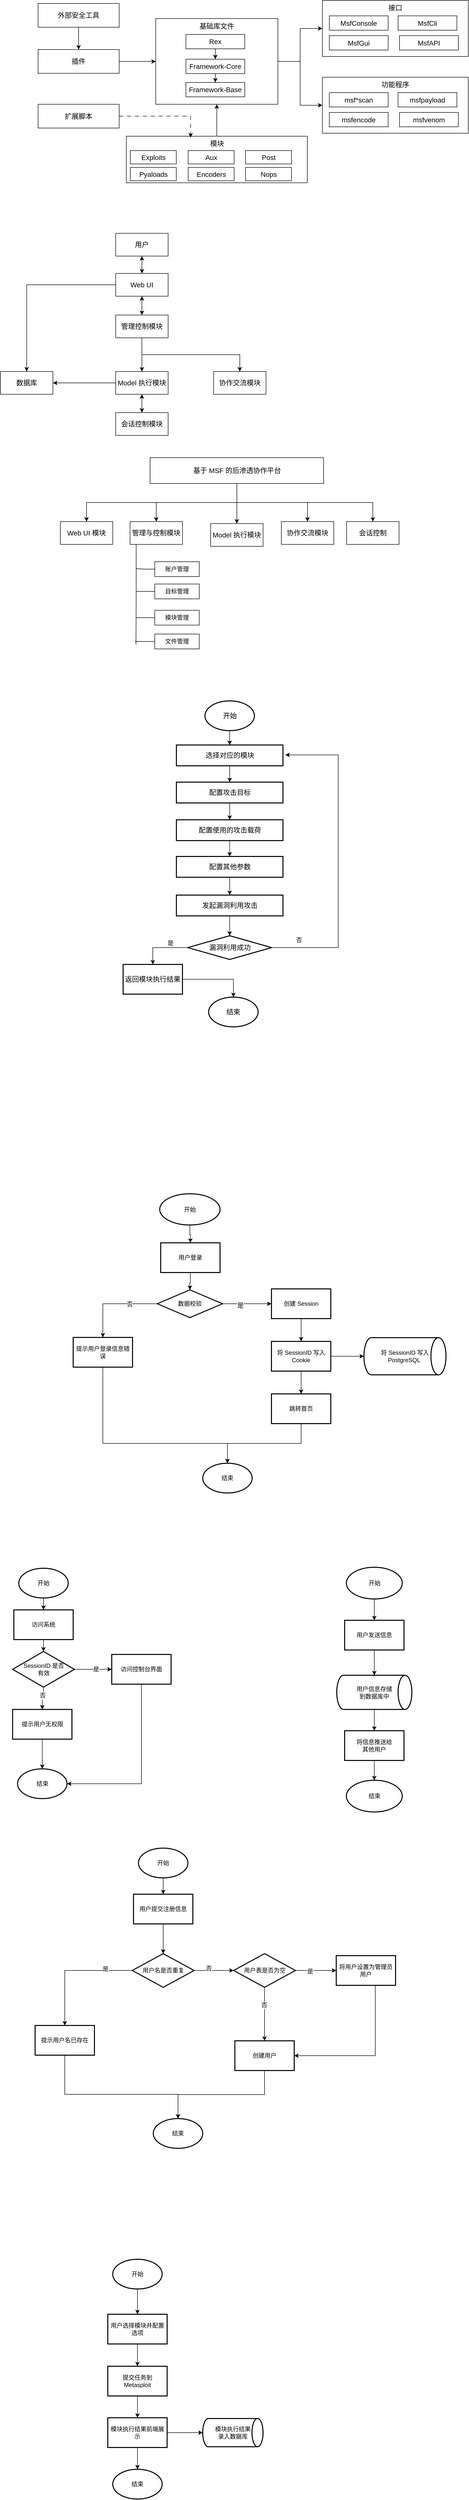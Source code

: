 <mxfile version="24.5.3" type="github">
  <diagram name="第 1 页" id="Pq7LRNEMIVmDGtsw7FPM">
    <mxGraphModel dx="1235" dy="669" grid="0" gridSize="10" guides="1" tooltips="1" connect="1" arrows="1" fold="1" page="0" pageScale="1" pageWidth="827" pageHeight="1169" math="0" shadow="0">
      <root>
        <mxCell id="0" />
        <mxCell id="1" parent="0" />
        <mxCell id="Ie2kDliUhMyuqAFJr6fS-40" value="" style="group" parent="1" vertex="1" connectable="0">
          <mxGeometry x="126" y="84" width="870" height="368" as="geometry" />
        </mxCell>
        <mxCell id="Ie2kDliUhMyuqAFJr6fS-12" value="" style="edgeStyle=orthogonalEdgeStyle;rounded=0;orthogonalLoop=1;jettySize=auto;html=1;" parent="Ie2kDliUhMyuqAFJr6fS-40" source="Ie2kDliUhMyuqAFJr6fS-1" target="Ie2kDliUhMyuqAFJr6fS-2" edge="1">
          <mxGeometry relative="1" as="geometry" />
        </mxCell>
        <mxCell id="Ie2kDliUhMyuqAFJr6fS-1" value="外部安全工具" style="rounded=0;whiteSpace=wrap;html=1;fontSize=14;" parent="Ie2kDliUhMyuqAFJr6fS-40" vertex="1">
          <mxGeometry y="6" width="164" height="48" as="geometry" />
        </mxCell>
        <mxCell id="Ie2kDliUhMyuqAFJr6fS-10" value="" style="edgeStyle=orthogonalEdgeStyle;rounded=0;orthogonalLoop=1;jettySize=auto;html=1;" parent="Ie2kDliUhMyuqAFJr6fS-40" source="Ie2kDliUhMyuqAFJr6fS-2" target="Ie2kDliUhMyuqAFJr6fS-3" edge="1">
          <mxGeometry relative="1" as="geometry" />
        </mxCell>
        <mxCell id="Ie2kDliUhMyuqAFJr6fS-2" value="插件" style="rounded=0;whiteSpace=wrap;html=1;fontSize=14;" parent="Ie2kDliUhMyuqAFJr6fS-40" vertex="1">
          <mxGeometry y="99" width="164" height="48" as="geometry" />
        </mxCell>
        <mxCell id="Ie2kDliUhMyuqAFJr6fS-4" value="扩展脚本" style="rounded=0;whiteSpace=wrap;html=1;fontSize=14;" parent="Ie2kDliUhMyuqAFJr6fS-40" vertex="1">
          <mxGeometry y="209.5" width="164" height="48" as="geometry" />
        </mxCell>
        <mxCell id="Ie2kDliUhMyuqAFJr6fS-11" value="" style="group" parent="Ie2kDliUhMyuqAFJr6fS-40" vertex="1" connectable="0">
          <mxGeometry x="238" y="36.5" width="247" height="173" as="geometry" />
        </mxCell>
        <mxCell id="Ie2kDliUhMyuqAFJr6fS-3" value="基础库文件" style="rounded=0;whiteSpace=wrap;html=1;fontSize=14;verticalAlign=top;" parent="Ie2kDliUhMyuqAFJr6fS-11" vertex="1">
          <mxGeometry width="247" height="173" as="geometry" />
        </mxCell>
        <mxCell id="Ie2kDliUhMyuqAFJr6fS-8" value="" style="edgeStyle=orthogonalEdgeStyle;rounded=0;orthogonalLoop=1;jettySize=auto;html=1;" parent="Ie2kDliUhMyuqAFJr6fS-11" source="Ie2kDliUhMyuqAFJr6fS-5" target="Ie2kDliUhMyuqAFJr6fS-6" edge="1">
          <mxGeometry relative="1" as="geometry" />
        </mxCell>
        <mxCell id="Ie2kDliUhMyuqAFJr6fS-5" value="Rex" style="rounded=0;whiteSpace=wrap;html=1;fontSize=14;" parent="Ie2kDliUhMyuqAFJr6fS-11" vertex="1">
          <mxGeometry x="61" y="32" width="119" height="29" as="geometry" />
        </mxCell>
        <mxCell id="Ie2kDliUhMyuqAFJr6fS-9" value="" style="edgeStyle=orthogonalEdgeStyle;rounded=0;orthogonalLoop=1;jettySize=auto;html=1;" parent="Ie2kDliUhMyuqAFJr6fS-11" source="Ie2kDliUhMyuqAFJr6fS-6" target="Ie2kDliUhMyuqAFJr6fS-7" edge="1">
          <mxGeometry relative="1" as="geometry" />
        </mxCell>
        <mxCell id="Ie2kDliUhMyuqAFJr6fS-6" value="Framework-Core" style="rounded=0;whiteSpace=wrap;html=1;fontSize=14;" parent="Ie2kDliUhMyuqAFJr6fS-11" vertex="1">
          <mxGeometry x="61" y="82" width="119" height="29" as="geometry" />
        </mxCell>
        <mxCell id="Ie2kDliUhMyuqAFJr6fS-7" value="Framework-Base" style="rounded=0;whiteSpace=wrap;html=1;fontSize=14;" parent="Ie2kDliUhMyuqAFJr6fS-11" vertex="1">
          <mxGeometry x="61" y="129" width="119" height="29" as="geometry" />
        </mxCell>
        <mxCell id="Ie2kDliUhMyuqAFJr6fS-20" value="" style="group" parent="Ie2kDliUhMyuqAFJr6fS-40" vertex="1" connectable="0">
          <mxGeometry x="178.5" y="274" width="366" height="94" as="geometry" />
        </mxCell>
        <mxCell id="Ie2kDliUhMyuqAFJr6fS-13" value="模块" style="rounded=0;whiteSpace=wrap;html=1;fontSize=14;verticalAlign=top;" parent="Ie2kDliUhMyuqAFJr6fS-20" vertex="1">
          <mxGeometry width="366" height="94" as="geometry" />
        </mxCell>
        <mxCell id="Ie2kDliUhMyuqAFJr6fS-14" value="Exploits" style="rounded=0;whiteSpace=wrap;html=1;fontSize=14;" parent="Ie2kDliUhMyuqAFJr6fS-20" vertex="1">
          <mxGeometry x="8" y="29" width="93" height="27" as="geometry" />
        </mxCell>
        <mxCell id="Ie2kDliUhMyuqAFJr6fS-15" value="Aux" style="rounded=0;whiteSpace=wrap;html=1;fontSize=14;" parent="Ie2kDliUhMyuqAFJr6fS-20" vertex="1">
          <mxGeometry x="125" y="29" width="93" height="27" as="geometry" />
        </mxCell>
        <mxCell id="Ie2kDliUhMyuqAFJr6fS-16" value="Post" style="rounded=0;whiteSpace=wrap;html=1;fontSize=14;" parent="Ie2kDliUhMyuqAFJr6fS-20" vertex="1">
          <mxGeometry x="241" y="29" width="93" height="27" as="geometry" />
        </mxCell>
        <mxCell id="Ie2kDliUhMyuqAFJr6fS-17" value="Pyaloads" style="rounded=0;whiteSpace=wrap;html=1;fontSize=14;" parent="Ie2kDliUhMyuqAFJr6fS-20" vertex="1">
          <mxGeometry x="8" y="63" width="93" height="27" as="geometry" />
        </mxCell>
        <mxCell id="Ie2kDliUhMyuqAFJr6fS-18" value="Encoders" style="rounded=0;whiteSpace=wrap;html=1;fontSize=14;" parent="Ie2kDliUhMyuqAFJr6fS-20" vertex="1">
          <mxGeometry x="125" y="63" width="93" height="27" as="geometry" />
        </mxCell>
        <mxCell id="Ie2kDliUhMyuqAFJr6fS-19" value="Nops" style="rounded=0;whiteSpace=wrap;html=1;fontSize=14;" parent="Ie2kDliUhMyuqAFJr6fS-20" vertex="1">
          <mxGeometry x="241" y="63" width="93" height="27" as="geometry" />
        </mxCell>
        <mxCell id="Ie2kDliUhMyuqAFJr6fS-23" style="edgeStyle=orthogonalEdgeStyle;rounded=0;orthogonalLoop=1;jettySize=auto;html=1;entryX=0.5;entryY=1;entryDx=0;entryDy=0;" parent="Ie2kDliUhMyuqAFJr6fS-40" source="Ie2kDliUhMyuqAFJr6fS-13" target="Ie2kDliUhMyuqAFJr6fS-3" edge="1">
          <mxGeometry relative="1" as="geometry" />
        </mxCell>
        <mxCell id="Ie2kDliUhMyuqAFJr6fS-24" style="edgeStyle=orthogonalEdgeStyle;rounded=0;orthogonalLoop=1;jettySize=auto;html=1;entryX=0.355;entryY=0.028;entryDx=0;entryDy=0;entryPerimeter=0;dashed=1;dashPattern=8 8;" parent="Ie2kDliUhMyuqAFJr6fS-40" source="Ie2kDliUhMyuqAFJr6fS-4" target="Ie2kDliUhMyuqAFJr6fS-13" edge="1">
          <mxGeometry relative="1" as="geometry" />
        </mxCell>
        <mxCell id="Ie2kDliUhMyuqAFJr6fS-31" value="" style="group" parent="Ie2kDliUhMyuqAFJr6fS-40" vertex="1" connectable="0">
          <mxGeometry x="575" width="295" height="113" as="geometry" />
        </mxCell>
        <mxCell id="Ie2kDliUhMyuqAFJr6fS-25" value="接口" style="rounded=0;whiteSpace=wrap;html=1;fontSize=14;verticalAlign=top;" parent="Ie2kDliUhMyuqAFJr6fS-31" vertex="1">
          <mxGeometry width="295" height="113" as="geometry" />
        </mxCell>
        <mxCell id="Ie2kDliUhMyuqAFJr6fS-26" value="MsfConsole" style="rounded=0;whiteSpace=wrap;html=1;fontSize=14;" parent="Ie2kDliUhMyuqAFJr6fS-31" vertex="1">
          <mxGeometry x="14" y="31" width="119" height="29" as="geometry" />
        </mxCell>
        <mxCell id="Ie2kDliUhMyuqAFJr6fS-27" value="MsfCli" style="rounded=0;whiteSpace=wrap;html=1;fontSize=14;" parent="Ie2kDliUhMyuqAFJr6fS-31" vertex="1">
          <mxGeometry x="153" y="31" width="119" height="29" as="geometry" />
        </mxCell>
        <mxCell id="Ie2kDliUhMyuqAFJr6fS-28" value="MsfGui" style="rounded=0;whiteSpace=wrap;html=1;fontSize=14;" parent="Ie2kDliUhMyuqAFJr6fS-31" vertex="1">
          <mxGeometry x="14" y="71" width="119" height="29" as="geometry" />
        </mxCell>
        <mxCell id="Ie2kDliUhMyuqAFJr6fS-29" value="MsfAPI" style="rounded=0;whiteSpace=wrap;html=1;fontSize=14;" parent="Ie2kDliUhMyuqAFJr6fS-31" vertex="1">
          <mxGeometry x="156" y="71" width="119" height="29" as="geometry" />
        </mxCell>
        <mxCell id="Ie2kDliUhMyuqAFJr6fS-32" value="" style="group" parent="Ie2kDliUhMyuqAFJr6fS-40" vertex="1" connectable="0">
          <mxGeometry x="575" y="155" width="295" height="113" as="geometry" />
        </mxCell>
        <mxCell id="Ie2kDliUhMyuqAFJr6fS-33" value="功能程序" style="rounded=0;whiteSpace=wrap;html=1;fontSize=14;verticalAlign=top;" parent="Ie2kDliUhMyuqAFJr6fS-32" vertex="1">
          <mxGeometry width="295" height="113" as="geometry" />
        </mxCell>
        <mxCell id="Ie2kDliUhMyuqAFJr6fS-34" value="msf*scan" style="rounded=0;whiteSpace=wrap;html=1;fontSize=14;" parent="Ie2kDliUhMyuqAFJr6fS-32" vertex="1">
          <mxGeometry x="14" y="31" width="119" height="29" as="geometry" />
        </mxCell>
        <mxCell id="Ie2kDliUhMyuqAFJr6fS-35" value="msfpayload" style="rounded=0;whiteSpace=wrap;html=1;fontSize=14;" parent="Ie2kDliUhMyuqAFJr6fS-32" vertex="1">
          <mxGeometry x="153" y="31" width="119" height="29" as="geometry" />
        </mxCell>
        <mxCell id="Ie2kDliUhMyuqAFJr6fS-36" value="msfencode" style="rounded=0;whiteSpace=wrap;html=1;fontSize=14;" parent="Ie2kDliUhMyuqAFJr6fS-32" vertex="1">
          <mxGeometry x="14" y="71" width="119" height="29" as="geometry" />
        </mxCell>
        <mxCell id="Ie2kDliUhMyuqAFJr6fS-37" value="msfvenom" style="rounded=0;whiteSpace=wrap;html=1;fontSize=14;" parent="Ie2kDliUhMyuqAFJr6fS-32" vertex="1">
          <mxGeometry x="156" y="71" width="119" height="29" as="geometry" />
        </mxCell>
        <mxCell id="Ie2kDliUhMyuqAFJr6fS-38" value="" style="edgeStyle=orthogonalEdgeStyle;rounded=0;orthogonalLoop=1;jettySize=auto;html=1;entryX=0;entryY=0.5;entryDx=0;entryDy=0;" parent="Ie2kDliUhMyuqAFJr6fS-40" source="Ie2kDliUhMyuqAFJr6fS-3" target="Ie2kDliUhMyuqAFJr6fS-25" edge="1">
          <mxGeometry relative="1" as="geometry" />
        </mxCell>
        <mxCell id="Ie2kDliUhMyuqAFJr6fS-39" style="edgeStyle=orthogonalEdgeStyle;rounded=0;orthogonalLoop=1;jettySize=auto;html=1;entryX=0;entryY=0.5;entryDx=0;entryDy=0;" parent="Ie2kDliUhMyuqAFJr6fS-40" source="Ie2kDliUhMyuqAFJr6fS-3" target="Ie2kDliUhMyuqAFJr6fS-33" edge="1">
          <mxGeometry relative="1" as="geometry" />
        </mxCell>
        <mxCell id="UYdXm5vF5FAGQ0O7_VkD-26" value="" style="group" parent="1" vertex="1" connectable="0">
          <mxGeometry x="50" y="554" width="537" height="408" as="geometry" />
        </mxCell>
        <mxCell id="UYdXm5vF5FAGQ0O7_VkD-1" value="用户" style="rounded=0;whiteSpace=wrap;html=1;fontSize=14;" parent="UYdXm5vF5FAGQ0O7_VkD-26" vertex="1">
          <mxGeometry x="233" width="106" height="46" as="geometry" />
        </mxCell>
        <mxCell id="UYdXm5vF5FAGQ0O7_VkD-9" value="" style="edgeStyle=orthogonalEdgeStyle;rounded=0;orthogonalLoop=1;jettySize=auto;html=1;startArrow=classic;startFill=1;" parent="UYdXm5vF5FAGQ0O7_VkD-26" source="UYdXm5vF5FAGQ0O7_VkD-2" target="UYdXm5vF5FAGQ0O7_VkD-8" edge="1">
          <mxGeometry relative="1" as="geometry" />
        </mxCell>
        <mxCell id="UYdXm5vF5FAGQ0O7_VkD-16" value="" style="edgeStyle=orthogonalEdgeStyle;rounded=0;orthogonalLoop=1;jettySize=auto;html=1;" parent="UYdXm5vF5FAGQ0O7_VkD-26" source="UYdXm5vF5FAGQ0O7_VkD-2" target="UYdXm5vF5FAGQ0O7_VkD-15" edge="1">
          <mxGeometry relative="1" as="geometry" />
        </mxCell>
        <mxCell id="UYdXm5vF5FAGQ0O7_VkD-25" value="" style="edgeStyle=orthogonalEdgeStyle;rounded=0;orthogonalLoop=1;jettySize=auto;html=1;startArrow=classic;startFill=1;" parent="UYdXm5vF5FAGQ0O7_VkD-26" source="UYdXm5vF5FAGQ0O7_VkD-2" target="UYdXm5vF5FAGQ0O7_VkD-1" edge="1">
          <mxGeometry relative="1" as="geometry" />
        </mxCell>
        <mxCell id="UYdXm5vF5FAGQ0O7_VkD-2" value="Web UI" style="rounded=0;whiteSpace=wrap;html=1;fontSize=14;" parent="UYdXm5vF5FAGQ0O7_VkD-26" vertex="1">
          <mxGeometry x="233" y="81" width="106" height="46" as="geometry" />
        </mxCell>
        <mxCell id="UYdXm5vF5FAGQ0O7_VkD-20" style="edgeStyle=orthogonalEdgeStyle;rounded=0;orthogonalLoop=1;jettySize=auto;html=1;exitX=0.5;exitY=1;exitDx=0;exitDy=0;" parent="UYdXm5vF5FAGQ0O7_VkD-26" source="UYdXm5vF5FAGQ0O7_VkD-8" target="UYdXm5vF5FAGQ0O7_VkD-18" edge="1">
          <mxGeometry relative="1" as="geometry" />
        </mxCell>
        <mxCell id="UYdXm5vF5FAGQ0O7_VkD-21" value="" style="edgeStyle=orthogonalEdgeStyle;rounded=0;orthogonalLoop=1;jettySize=auto;html=1;" parent="UYdXm5vF5FAGQ0O7_VkD-26" source="UYdXm5vF5FAGQ0O7_VkD-8" target="UYdXm5vF5FAGQ0O7_VkD-10" edge="1">
          <mxGeometry relative="1" as="geometry" />
        </mxCell>
        <mxCell id="UYdXm5vF5FAGQ0O7_VkD-8" value="管理控制模块" style="rounded=0;whiteSpace=wrap;html=1;fontSize=14;" parent="UYdXm5vF5FAGQ0O7_VkD-26" vertex="1">
          <mxGeometry x="233" y="165" width="106" height="46" as="geometry" />
        </mxCell>
        <mxCell id="UYdXm5vF5FAGQ0O7_VkD-17" style="edgeStyle=orthogonalEdgeStyle;rounded=0;orthogonalLoop=1;jettySize=auto;html=1;entryX=1;entryY=0.5;entryDx=0;entryDy=0;" parent="UYdXm5vF5FAGQ0O7_VkD-26" source="UYdXm5vF5FAGQ0O7_VkD-10" target="UYdXm5vF5FAGQ0O7_VkD-15" edge="1">
          <mxGeometry relative="1" as="geometry" />
        </mxCell>
        <mxCell id="UYdXm5vF5FAGQ0O7_VkD-10" value="Model 执行模块" style="rounded=0;whiteSpace=wrap;html=1;fontSize=14;" parent="UYdXm5vF5FAGQ0O7_VkD-26" vertex="1">
          <mxGeometry x="233" y="279" width="106" height="46" as="geometry" />
        </mxCell>
        <mxCell id="UYdXm5vF5FAGQ0O7_VkD-19" value="" style="edgeStyle=orthogonalEdgeStyle;rounded=0;orthogonalLoop=1;jettySize=auto;html=1;startArrow=classic;startFill=1;" parent="UYdXm5vF5FAGQ0O7_VkD-26" source="UYdXm5vF5FAGQ0O7_VkD-13" target="UYdXm5vF5FAGQ0O7_VkD-10" edge="1">
          <mxGeometry relative="1" as="geometry" />
        </mxCell>
        <mxCell id="UYdXm5vF5FAGQ0O7_VkD-13" value="会话控制模块" style="rounded=0;whiteSpace=wrap;html=1;fontSize=14;" parent="UYdXm5vF5FAGQ0O7_VkD-26" vertex="1">
          <mxGeometry x="233" y="362" width="106" height="46" as="geometry" />
        </mxCell>
        <mxCell id="UYdXm5vF5FAGQ0O7_VkD-15" value="数据库" style="rounded=0;whiteSpace=wrap;html=1;fontSize=14;" parent="UYdXm5vF5FAGQ0O7_VkD-26" vertex="1">
          <mxGeometry y="279" width="106" height="46" as="geometry" />
        </mxCell>
        <mxCell id="UYdXm5vF5FAGQ0O7_VkD-18" value="协作交流模块" style="rounded=0;whiteSpace=wrap;html=1;fontSize=14;" parent="UYdXm5vF5FAGQ0O7_VkD-26" vertex="1">
          <mxGeometry x="431" y="279" width="106" height="46" as="geometry" />
        </mxCell>
        <mxCell id="UYdXm5vF5FAGQ0O7_VkD-47" value="" style="group" parent="1" vertex="1" connectable="0">
          <mxGeometry x="171" y="1007" width="685" height="386" as="geometry" />
        </mxCell>
        <mxCell id="UYdXm5vF5FAGQ0O7_VkD-40" style="edgeStyle=orthogonalEdgeStyle;rounded=0;orthogonalLoop=1;jettySize=auto;html=1;exitX=0.5;exitY=1;exitDx=0;exitDy=0;" parent="UYdXm5vF5FAGQ0O7_VkD-47" source="UYdXm5vF5FAGQ0O7_VkD-27" target="UYdXm5vF5FAGQ0O7_VkD-28" edge="1">
          <mxGeometry relative="1" as="geometry" />
        </mxCell>
        <mxCell id="UYdXm5vF5FAGQ0O7_VkD-41" style="edgeStyle=orthogonalEdgeStyle;rounded=0;orthogonalLoop=1;jettySize=auto;html=1;entryX=0.5;entryY=0;entryDx=0;entryDy=0;" parent="UYdXm5vF5FAGQ0O7_VkD-47" source="UYdXm5vF5FAGQ0O7_VkD-27" target="UYdXm5vF5FAGQ0O7_VkD-29" edge="1">
          <mxGeometry relative="1" as="geometry" />
        </mxCell>
        <mxCell id="UYdXm5vF5FAGQ0O7_VkD-42" style="edgeStyle=orthogonalEdgeStyle;rounded=0;orthogonalLoop=1;jettySize=auto;html=1;" parent="UYdXm5vF5FAGQ0O7_VkD-47" source="UYdXm5vF5FAGQ0O7_VkD-27" target="UYdXm5vF5FAGQ0O7_VkD-30" edge="1">
          <mxGeometry relative="1" as="geometry" />
        </mxCell>
        <mxCell id="UYdXm5vF5FAGQ0O7_VkD-43" style="edgeStyle=orthogonalEdgeStyle;rounded=0;orthogonalLoop=1;jettySize=auto;html=1;" parent="UYdXm5vF5FAGQ0O7_VkD-47" source="UYdXm5vF5FAGQ0O7_VkD-27" target="UYdXm5vF5FAGQ0O7_VkD-31" edge="1">
          <mxGeometry relative="1" as="geometry" />
        </mxCell>
        <mxCell id="UYdXm5vF5FAGQ0O7_VkD-44" style="edgeStyle=orthogonalEdgeStyle;rounded=0;orthogonalLoop=1;jettySize=auto;html=1;exitX=0.5;exitY=1;exitDx=0;exitDy=0;" parent="UYdXm5vF5FAGQ0O7_VkD-47" source="UYdXm5vF5FAGQ0O7_VkD-27" target="UYdXm5vF5FAGQ0O7_VkD-32" edge="1">
          <mxGeometry relative="1" as="geometry" />
        </mxCell>
        <mxCell id="UYdXm5vF5FAGQ0O7_VkD-27" value="基于 MSF 的后渗透协作平台" style="rounded=0;whiteSpace=wrap;html=1;fontSize=14;" parent="UYdXm5vF5FAGQ0O7_VkD-47" vertex="1">
          <mxGeometry x="181.5" width="351" height="52" as="geometry" />
        </mxCell>
        <mxCell id="UYdXm5vF5FAGQ0O7_VkD-28" value="Web UI 模块" style="rounded=0;whiteSpace=wrap;html=1;fontSize=14;" parent="UYdXm5vF5FAGQ0O7_VkD-47" vertex="1">
          <mxGeometry y="129" width="106" height="46" as="geometry" />
        </mxCell>
        <mxCell id="UYdXm5vF5FAGQ0O7_VkD-36" style="edgeStyle=orthogonalEdgeStyle;rounded=0;orthogonalLoop=1;jettySize=auto;html=1;exitX=0.117;exitY=0.978;exitDx=0;exitDy=0;exitPerimeter=0;endArrow=none;endFill=0;" parent="UYdXm5vF5FAGQ0O7_VkD-47" source="UYdXm5vF5FAGQ0O7_VkD-29" edge="1">
          <mxGeometry relative="1" as="geometry">
            <mxPoint x="153" y="377" as="targetPoint" />
          </mxGeometry>
        </mxCell>
        <mxCell id="UYdXm5vF5FAGQ0O7_VkD-29" value="管理与控制模块" style="rounded=0;whiteSpace=wrap;html=1;fontSize=14;" parent="UYdXm5vF5FAGQ0O7_VkD-47" vertex="1">
          <mxGeometry x="141" y="129" width="106" height="46" as="geometry" />
        </mxCell>
        <mxCell id="UYdXm5vF5FAGQ0O7_VkD-30" value="Model 执行模块" style="rounded=0;whiteSpace=wrap;html=1;fontSize=14;" parent="UYdXm5vF5FAGQ0O7_VkD-47" vertex="1">
          <mxGeometry x="304" y="133" width="106" height="46" as="geometry" />
        </mxCell>
        <mxCell id="UYdXm5vF5FAGQ0O7_VkD-31" value="协作交流模块" style="rounded=0;whiteSpace=wrap;html=1;fontSize=14;" parent="UYdXm5vF5FAGQ0O7_VkD-47" vertex="1">
          <mxGeometry x="447" y="129" width="106" height="46" as="geometry" />
        </mxCell>
        <mxCell id="UYdXm5vF5FAGQ0O7_VkD-32" value="会话控制" style="rounded=0;whiteSpace=wrap;html=1;fontSize=14;" parent="UYdXm5vF5FAGQ0O7_VkD-47" vertex="1">
          <mxGeometry x="579" y="129" width="106" height="46" as="geometry" />
        </mxCell>
        <mxCell id="UYdXm5vF5FAGQ0O7_VkD-37" style="edgeStyle=orthogonalEdgeStyle;rounded=0;orthogonalLoop=1;jettySize=auto;html=1;endArrow=none;endFill=0;" parent="UYdXm5vF5FAGQ0O7_VkD-47" source="UYdXm5vF5FAGQ0O7_VkD-33" edge="1">
          <mxGeometry relative="1" as="geometry">
            <mxPoint x="153" y="224" as="targetPoint" />
          </mxGeometry>
        </mxCell>
        <mxCell id="UYdXm5vF5FAGQ0O7_VkD-33" value="账户管理" style="rounded=0;whiteSpace=wrap;html=1;" parent="UYdXm5vF5FAGQ0O7_VkD-47" vertex="1">
          <mxGeometry x="191" y="210" width="90" height="30" as="geometry" />
        </mxCell>
        <mxCell id="UYdXm5vF5FAGQ0O7_VkD-38" style="edgeStyle=orthogonalEdgeStyle;rounded=0;orthogonalLoop=1;jettySize=auto;html=1;endArrow=none;endFill=0;" parent="UYdXm5vF5FAGQ0O7_VkD-47" source="UYdXm5vF5FAGQ0O7_VkD-34" edge="1">
          <mxGeometry relative="1" as="geometry">
            <mxPoint x="154.2" y="270" as="targetPoint" />
          </mxGeometry>
        </mxCell>
        <mxCell id="UYdXm5vF5FAGQ0O7_VkD-34" value="目标管理" style="rounded=0;whiteSpace=wrap;html=1;" parent="UYdXm5vF5FAGQ0O7_VkD-47" vertex="1">
          <mxGeometry x="191" y="255" width="90" height="30" as="geometry" />
        </mxCell>
        <mxCell id="UYdXm5vF5FAGQ0O7_VkD-39" style="edgeStyle=orthogonalEdgeStyle;rounded=0;orthogonalLoop=1;jettySize=auto;html=1;endArrow=none;endFill=0;" parent="UYdXm5vF5FAGQ0O7_VkD-47" source="UYdXm5vF5FAGQ0O7_VkD-35" edge="1">
          <mxGeometry relative="1" as="geometry">
            <mxPoint x="154" y="323" as="targetPoint" />
          </mxGeometry>
        </mxCell>
        <mxCell id="UYdXm5vF5FAGQ0O7_VkD-35" value="模块管理" style="rounded=0;whiteSpace=wrap;html=1;" parent="UYdXm5vF5FAGQ0O7_VkD-47" vertex="1">
          <mxGeometry x="191" y="308" width="90" height="30" as="geometry" />
        </mxCell>
        <mxCell id="UYdXm5vF5FAGQ0O7_VkD-46" style="edgeStyle=orthogonalEdgeStyle;rounded=0;orthogonalLoop=1;jettySize=auto;html=1;endArrow=none;endFill=0;" parent="UYdXm5vF5FAGQ0O7_VkD-47" source="UYdXm5vF5FAGQ0O7_VkD-45" edge="1">
          <mxGeometry relative="1" as="geometry">
            <mxPoint x="151" y="371" as="targetPoint" />
          </mxGeometry>
        </mxCell>
        <mxCell id="UYdXm5vF5FAGQ0O7_VkD-45" value="文件管理" style="rounded=0;whiteSpace=wrap;html=1;" parent="UYdXm5vF5FAGQ0O7_VkD-47" vertex="1">
          <mxGeometry x="191" y="356" width="90" height="30" as="geometry" />
        </mxCell>
        <mxCell id="UYdXm5vF5FAGQ0O7_VkD-69" value="" style="group" parent="1" vertex="1" connectable="0">
          <mxGeometry x="298" y="1498" width="435" height="658" as="geometry" />
        </mxCell>
        <mxCell id="UYdXm5vF5FAGQ0O7_VkD-51" value="" style="edgeStyle=orthogonalEdgeStyle;rounded=0;orthogonalLoop=1;jettySize=auto;html=1;" parent="UYdXm5vF5FAGQ0O7_VkD-69" source="UYdXm5vF5FAGQ0O7_VkD-49" target="UYdXm5vF5FAGQ0O7_VkD-50" edge="1">
          <mxGeometry relative="1" as="geometry" />
        </mxCell>
        <mxCell id="UYdXm5vF5FAGQ0O7_VkD-49" value="开始" style="strokeWidth=2;html=1;shape=mxgraph.flowchart.start_1;whiteSpace=wrap;fontSize=14;" parent="UYdXm5vF5FAGQ0O7_VkD-69" vertex="1">
          <mxGeometry x="165.5" width="100" height="60" as="geometry" />
        </mxCell>
        <mxCell id="UYdXm5vF5FAGQ0O7_VkD-53" value="" style="edgeStyle=orthogonalEdgeStyle;rounded=0;orthogonalLoop=1;jettySize=auto;html=1;" parent="UYdXm5vF5FAGQ0O7_VkD-69" source="UYdXm5vF5FAGQ0O7_VkD-50" target="UYdXm5vF5FAGQ0O7_VkD-52" edge="1">
          <mxGeometry relative="1" as="geometry" />
        </mxCell>
        <mxCell id="UYdXm5vF5FAGQ0O7_VkD-50" value="选择对应的模块" style="whiteSpace=wrap;html=1;fontSize=14;strokeWidth=2;" parent="UYdXm5vF5FAGQ0O7_VkD-69" vertex="1">
          <mxGeometry x="107.75" y="89" width="215.5" height="42" as="geometry" />
        </mxCell>
        <mxCell id="UYdXm5vF5FAGQ0O7_VkD-55" value="" style="edgeStyle=orthogonalEdgeStyle;rounded=0;orthogonalLoop=1;jettySize=auto;html=1;" parent="UYdXm5vF5FAGQ0O7_VkD-69" source="UYdXm5vF5FAGQ0O7_VkD-52" target="UYdXm5vF5FAGQ0O7_VkD-54" edge="1">
          <mxGeometry relative="1" as="geometry" />
        </mxCell>
        <mxCell id="UYdXm5vF5FAGQ0O7_VkD-52" value="配置攻击目标" style="whiteSpace=wrap;html=1;fontSize=14;strokeWidth=2;" parent="UYdXm5vF5FAGQ0O7_VkD-69" vertex="1">
          <mxGeometry x="107.75" y="164" width="215.5" height="42" as="geometry" />
        </mxCell>
        <mxCell id="UYdXm5vF5FAGQ0O7_VkD-57" value="" style="edgeStyle=orthogonalEdgeStyle;rounded=0;orthogonalLoop=1;jettySize=auto;html=1;" parent="UYdXm5vF5FAGQ0O7_VkD-69" source="UYdXm5vF5FAGQ0O7_VkD-54" target="UYdXm5vF5FAGQ0O7_VkD-56" edge="1">
          <mxGeometry relative="1" as="geometry" />
        </mxCell>
        <mxCell id="UYdXm5vF5FAGQ0O7_VkD-54" value="配置使用的攻击载荷" style="whiteSpace=wrap;html=1;fontSize=14;strokeWidth=2;" parent="UYdXm5vF5FAGQ0O7_VkD-69" vertex="1">
          <mxGeometry x="107.75" y="240" width="215.5" height="42" as="geometry" />
        </mxCell>
        <mxCell id="UYdXm5vF5FAGQ0O7_VkD-59" value="" style="edgeStyle=orthogonalEdgeStyle;rounded=0;orthogonalLoop=1;jettySize=auto;html=1;" parent="UYdXm5vF5FAGQ0O7_VkD-69" source="UYdXm5vF5FAGQ0O7_VkD-56" target="UYdXm5vF5FAGQ0O7_VkD-58" edge="1">
          <mxGeometry relative="1" as="geometry" />
        </mxCell>
        <mxCell id="UYdXm5vF5FAGQ0O7_VkD-56" value="配置其他参数" style="whiteSpace=wrap;html=1;fontSize=14;strokeWidth=2;" parent="UYdXm5vF5FAGQ0O7_VkD-69" vertex="1">
          <mxGeometry x="107.75" y="314" width="215.5" height="42" as="geometry" />
        </mxCell>
        <mxCell id="UYdXm5vF5FAGQ0O7_VkD-61" value="" style="edgeStyle=orthogonalEdgeStyle;rounded=0;orthogonalLoop=1;jettySize=auto;html=1;" parent="UYdXm5vF5FAGQ0O7_VkD-69" source="UYdXm5vF5FAGQ0O7_VkD-58" target="UYdXm5vF5FAGQ0O7_VkD-60" edge="1">
          <mxGeometry relative="1" as="geometry" />
        </mxCell>
        <mxCell id="UYdXm5vF5FAGQ0O7_VkD-58" value="发起漏洞利用攻击" style="whiteSpace=wrap;html=1;fontSize=14;strokeWidth=2;" parent="UYdXm5vF5FAGQ0O7_VkD-69" vertex="1">
          <mxGeometry x="107.75" y="392" width="215.5" height="42" as="geometry" />
        </mxCell>
        <mxCell id="UYdXm5vF5FAGQ0O7_VkD-63" value="" style="edgeStyle=orthogonalEdgeStyle;rounded=0;orthogonalLoop=1;jettySize=auto;html=1;" parent="UYdXm5vF5FAGQ0O7_VkD-69" source="UYdXm5vF5FAGQ0O7_VkD-60" target="UYdXm5vF5FAGQ0O7_VkD-62" edge="1">
          <mxGeometry relative="1" as="geometry" />
        </mxCell>
        <mxCell id="UYdXm5vF5FAGQ0O7_VkD-66" style="edgeStyle=orthogonalEdgeStyle;rounded=0;orthogonalLoop=1;jettySize=auto;html=1;entryX=1;entryY=0.5;entryDx=0;entryDy=0;exitX=1;exitY=0.5;exitDx=0;exitDy=0;" parent="UYdXm5vF5FAGQ0O7_VkD-69" source="UYdXm5vF5FAGQ0O7_VkD-60" edge="1">
          <mxGeometry relative="1" as="geometry">
            <mxPoint x="328" y="109" as="targetPoint" />
            <mxPoint x="305" y="662" as="sourcePoint" />
            <Array as="points">
              <mxPoint x="435" y="498" />
              <mxPoint x="435" y="109" />
            </Array>
          </mxGeometry>
        </mxCell>
        <mxCell id="UYdXm5vF5FAGQ0O7_VkD-60" value="漏洞利用成功" style="rhombus;whiteSpace=wrap;html=1;fontSize=14;strokeWidth=2;" parent="UYdXm5vF5FAGQ0O7_VkD-69" vertex="1">
          <mxGeometry x="130.75" y="474" width="169.5" height="48" as="geometry" />
        </mxCell>
        <mxCell id="UYdXm5vF5FAGQ0O7_VkD-62" value="返回模块执行结果" style="whiteSpace=wrap;html=1;fontSize=14;strokeWidth=2;" parent="UYdXm5vF5FAGQ0O7_VkD-69" vertex="1">
          <mxGeometry y="532" width="120" height="60" as="geometry" />
        </mxCell>
        <mxCell id="UYdXm5vF5FAGQ0O7_VkD-64" value="结束" style="strokeWidth=2;html=1;shape=mxgraph.flowchart.start_1;whiteSpace=wrap;fontSize=14;" parent="UYdXm5vF5FAGQ0O7_VkD-69" vertex="1">
          <mxGeometry x="173" y="598" width="100" height="60" as="geometry" />
        </mxCell>
        <mxCell id="UYdXm5vF5FAGQ0O7_VkD-65" style="edgeStyle=orthogonalEdgeStyle;rounded=0;orthogonalLoop=1;jettySize=auto;html=1;entryX=0.5;entryY=0;entryDx=0;entryDy=0;entryPerimeter=0;" parent="UYdXm5vF5FAGQ0O7_VkD-69" source="UYdXm5vF5FAGQ0O7_VkD-62" target="UYdXm5vF5FAGQ0O7_VkD-64" edge="1">
          <mxGeometry relative="1" as="geometry" />
        </mxCell>
        <mxCell id="UYdXm5vF5FAGQ0O7_VkD-67" value="是" style="text;html=1;align=center;verticalAlign=middle;whiteSpace=wrap;rounded=0;" parent="UYdXm5vF5FAGQ0O7_VkD-69" vertex="1">
          <mxGeometry x="66" y="474" width="60" height="30" as="geometry" />
        </mxCell>
        <mxCell id="UYdXm5vF5FAGQ0O7_VkD-68" value="否" style="text;html=1;align=center;verticalAlign=middle;whiteSpace=wrap;rounded=0;" parent="UYdXm5vF5FAGQ0O7_VkD-69" vertex="1">
          <mxGeometry x="326" y="468" width="60" height="30" as="geometry" />
        </mxCell>
        <mxCell id="HWHErDfSJxv5yxR6spuk-3" value="" style="edgeStyle=orthogonalEdgeStyle;rounded=0;orthogonalLoop=1;jettySize=auto;html=1;" parent="1" source="HWHErDfSJxv5yxR6spuk-1" target="HWHErDfSJxv5yxR6spuk-2" edge="1">
          <mxGeometry relative="1" as="geometry" />
        </mxCell>
        <mxCell id="HWHErDfSJxv5yxR6spuk-1" value="开始" style="strokeWidth=2;html=1;shape=mxgraph.flowchart.start_1;whiteSpace=wrap;" parent="1" vertex="1">
          <mxGeometry x="372" y="2493" width="122" height="63" as="geometry" />
        </mxCell>
        <mxCell id="HWHErDfSJxv5yxR6spuk-5" value="" style="edgeStyle=orthogonalEdgeStyle;rounded=0;orthogonalLoop=1;jettySize=auto;html=1;" parent="1" source="HWHErDfSJxv5yxR6spuk-2" target="HWHErDfSJxv5yxR6spuk-4" edge="1">
          <mxGeometry relative="1" as="geometry" />
        </mxCell>
        <mxCell id="HWHErDfSJxv5yxR6spuk-2" value="用户登录" style="whiteSpace=wrap;html=1;strokeWidth=2;" parent="1" vertex="1">
          <mxGeometry x="374" y="2592" width="120" height="60" as="geometry" />
        </mxCell>
        <mxCell id="HWHErDfSJxv5yxR6spuk-8" value="" style="edgeStyle=orthogonalEdgeStyle;rounded=0;orthogonalLoop=1;jettySize=auto;html=1;" parent="1" source="HWHErDfSJxv5yxR6spuk-4" target="HWHErDfSJxv5yxR6spuk-7" edge="1">
          <mxGeometry relative="1" as="geometry" />
        </mxCell>
        <mxCell id="HWHErDfSJxv5yxR6spuk-26" value="&lt;font style=&quot;font-size: 13px;&quot;&gt;是&lt;/font&gt;" style="edgeLabel;html=1;align=center;verticalAlign=middle;resizable=0;points=[];" parent="HWHErDfSJxv5yxR6spuk-8" vertex="1" connectable="0">
          <mxGeometry x="-0.273" y="-3" relative="1" as="geometry">
            <mxPoint as="offset" />
          </mxGeometry>
        </mxCell>
        <mxCell id="HWHErDfSJxv5yxR6spuk-20" style="edgeStyle=orthogonalEdgeStyle;rounded=0;orthogonalLoop=1;jettySize=auto;html=1;" parent="1" source="HWHErDfSJxv5yxR6spuk-4" target="HWHErDfSJxv5yxR6spuk-14" edge="1">
          <mxGeometry relative="1" as="geometry" />
        </mxCell>
        <mxCell id="HWHErDfSJxv5yxR6spuk-27" value="&lt;font style=&quot;font-size: 12px;&quot;&gt;否&lt;/font&gt;" style="edgeLabel;html=1;align=center;verticalAlign=middle;resizable=0;points=[];" parent="HWHErDfSJxv5yxR6spuk-20" vertex="1" connectable="0">
          <mxGeometry x="-0.368" y="1" relative="1" as="geometry">
            <mxPoint as="offset" />
          </mxGeometry>
        </mxCell>
        <mxCell id="HWHErDfSJxv5yxR6spuk-4" value="数据校验" style="rhombus;whiteSpace=wrap;html=1;strokeWidth=2;" parent="1" vertex="1">
          <mxGeometry x="367" y="2687" width="132" height="56" as="geometry" />
        </mxCell>
        <mxCell id="HWHErDfSJxv5yxR6spuk-10" value="" style="edgeStyle=orthogonalEdgeStyle;rounded=0;orthogonalLoop=1;jettySize=auto;html=1;" parent="1" source="HWHErDfSJxv5yxR6spuk-7" target="HWHErDfSJxv5yxR6spuk-9" edge="1">
          <mxGeometry relative="1" as="geometry" />
        </mxCell>
        <mxCell id="HWHErDfSJxv5yxR6spuk-7" value="创建 Session" style="whiteSpace=wrap;html=1;strokeWidth=2;" parent="1" vertex="1">
          <mxGeometry x="598" y="2685" width="120" height="60" as="geometry" />
        </mxCell>
        <mxCell id="HWHErDfSJxv5yxR6spuk-13" value="" style="edgeStyle=orthogonalEdgeStyle;rounded=0;orthogonalLoop=1;jettySize=auto;html=1;" parent="1" source="HWHErDfSJxv5yxR6spuk-9" target="HWHErDfSJxv5yxR6spuk-12" edge="1">
          <mxGeometry relative="1" as="geometry" />
        </mxCell>
        <mxCell id="HWHErDfSJxv5yxR6spuk-9" value="将 SessionID 写入 Cookie" style="whiteSpace=wrap;html=1;strokeWidth=2;" parent="1" vertex="1">
          <mxGeometry x="598" y="2791" width="120" height="60" as="geometry" />
        </mxCell>
        <mxCell id="HWHErDfSJxv5yxR6spuk-11" value="将 SessionID 写入 PostgreSQL&amp;nbsp;" style="strokeWidth=2;html=1;shape=mxgraph.flowchart.direct_data;whiteSpace=wrap;" parent="1" vertex="1">
          <mxGeometry x="785" y="2783.5" width="166" height="75" as="geometry" />
        </mxCell>
        <mxCell id="HWHErDfSJxv5yxR6spuk-12" value="跳转首页" style="whiteSpace=wrap;html=1;strokeWidth=2;" parent="1" vertex="1">
          <mxGeometry x="598" y="2897" width="120" height="60" as="geometry" />
        </mxCell>
        <mxCell id="HWHErDfSJxv5yxR6spuk-14" value="提示用户登录信息错误" style="whiteSpace=wrap;html=1;strokeWidth=2;" parent="1" vertex="1">
          <mxGeometry x="197" y="2783" width="120" height="60" as="geometry" />
        </mxCell>
        <mxCell id="HWHErDfSJxv5yxR6spuk-16" value="结束" style="strokeWidth=2;html=1;shape=mxgraph.flowchart.start_1;whiteSpace=wrap;" parent="1" vertex="1">
          <mxGeometry x="459" y="3037" width="100" height="60" as="geometry" />
        </mxCell>
        <mxCell id="HWHErDfSJxv5yxR6spuk-21" style="edgeStyle=orthogonalEdgeStyle;rounded=0;orthogonalLoop=1;jettySize=auto;html=1;entryX=0.5;entryY=0;entryDx=0;entryDy=0;entryPerimeter=0;exitX=0.5;exitY=1;exitDx=0;exitDy=0;" parent="1" source="HWHErDfSJxv5yxR6spuk-12" target="HWHErDfSJxv5yxR6spuk-16" edge="1">
          <mxGeometry relative="1" as="geometry" />
        </mxCell>
        <mxCell id="HWHErDfSJxv5yxR6spuk-22" style="edgeStyle=orthogonalEdgeStyle;rounded=0;orthogonalLoop=1;jettySize=auto;html=1;entryX=0;entryY=0.5;entryDx=0;entryDy=0;entryPerimeter=0;" parent="1" source="HWHErDfSJxv5yxR6spuk-9" target="HWHErDfSJxv5yxR6spuk-11" edge="1">
          <mxGeometry relative="1" as="geometry" />
        </mxCell>
        <mxCell id="HWHErDfSJxv5yxR6spuk-32" value="" style="edgeStyle=orthogonalEdgeStyle;rounded=0;orthogonalLoop=1;jettySize=auto;html=1;" parent="1" source="HWHErDfSJxv5yxR6spuk-30" target="HWHErDfSJxv5yxR6spuk-31" edge="1">
          <mxGeometry relative="1" as="geometry" />
        </mxCell>
        <mxCell id="HWHErDfSJxv5yxR6spuk-30" value="开始" style="strokeWidth=2;html=1;shape=mxgraph.flowchart.start_1;whiteSpace=wrap;" parent="1" vertex="1">
          <mxGeometry x="87" y="3249" width="100" height="60" as="geometry" />
        </mxCell>
        <mxCell id="HWHErDfSJxv5yxR6spuk-34" value="" style="edgeStyle=orthogonalEdgeStyle;rounded=0;orthogonalLoop=1;jettySize=auto;html=1;" parent="1" source="HWHErDfSJxv5yxR6spuk-31" target="HWHErDfSJxv5yxR6spuk-33" edge="1">
          <mxGeometry relative="1" as="geometry" />
        </mxCell>
        <mxCell id="HWHErDfSJxv5yxR6spuk-31" value="访问系统" style="whiteSpace=wrap;html=1;strokeWidth=2;" parent="1" vertex="1">
          <mxGeometry x="77" y="3333" width="120" height="60" as="geometry" />
        </mxCell>
        <mxCell id="HWHErDfSJxv5yxR6spuk-38" value="" style="edgeStyle=orthogonalEdgeStyle;rounded=0;orthogonalLoop=1;jettySize=auto;html=1;" parent="1" source="HWHErDfSJxv5yxR6spuk-33" target="HWHErDfSJxv5yxR6spuk-37" edge="1">
          <mxGeometry relative="1" as="geometry" />
        </mxCell>
        <mxCell id="HWHErDfSJxv5yxR6spuk-44" value="&lt;font style=&quot;font-size: 12px;&quot;&gt;是&lt;/font&gt;" style="edgeLabel;html=1;align=center;verticalAlign=middle;resizable=0;points=[];" parent="HWHErDfSJxv5yxR6spuk-38" vertex="1" connectable="0">
          <mxGeometry x="0.151" relative="1" as="geometry">
            <mxPoint as="offset" />
          </mxGeometry>
        </mxCell>
        <mxCell id="HWHErDfSJxv5yxR6spuk-40" value="" style="edgeStyle=orthogonalEdgeStyle;rounded=0;orthogonalLoop=1;jettySize=auto;html=1;" parent="1" source="HWHErDfSJxv5yxR6spuk-33" target="HWHErDfSJxv5yxR6spuk-39" edge="1">
          <mxGeometry relative="1" as="geometry" />
        </mxCell>
        <mxCell id="HWHErDfSJxv5yxR6spuk-45" value="&lt;font style=&quot;font-size: 12px;&quot;&gt;否&lt;/font&gt;" style="edgeLabel;html=1;align=center;verticalAlign=middle;resizable=0;points=[];" parent="HWHErDfSJxv5yxR6spuk-40" vertex="1" connectable="0">
          <mxGeometry x="-0.287" y="-2" relative="1" as="geometry">
            <mxPoint as="offset" />
          </mxGeometry>
        </mxCell>
        <mxCell id="HWHErDfSJxv5yxR6spuk-33" value="SessionID 是否&lt;br&gt;有效" style="rhombus;whiteSpace=wrap;html=1;strokeWidth=2;" parent="1" vertex="1">
          <mxGeometry x="74.5" y="3417" width="125" height="72" as="geometry" />
        </mxCell>
        <mxCell id="HWHErDfSJxv5yxR6spuk-37" value="访问控制台界面" style="whiteSpace=wrap;html=1;strokeWidth=2;" parent="1" vertex="1">
          <mxGeometry x="275" y="3423" width="120" height="60" as="geometry" />
        </mxCell>
        <mxCell id="HWHErDfSJxv5yxR6spuk-42" style="edgeStyle=orthogonalEdgeStyle;rounded=0;orthogonalLoop=1;jettySize=auto;html=1;" parent="1" source="HWHErDfSJxv5yxR6spuk-39" target="HWHErDfSJxv5yxR6spuk-41" edge="1">
          <mxGeometry relative="1" as="geometry" />
        </mxCell>
        <mxCell id="HWHErDfSJxv5yxR6spuk-39" value="提示用户无权限" style="whiteSpace=wrap;html=1;strokeWidth=2;" parent="1" vertex="1">
          <mxGeometry x="74.5" y="3534" width="120" height="60" as="geometry" />
        </mxCell>
        <mxCell id="HWHErDfSJxv5yxR6spuk-41" value="结束" style="strokeWidth=2;html=1;shape=mxgraph.flowchart.start_1;whiteSpace=wrap;" parent="1" vertex="1">
          <mxGeometry x="84.5" y="3654" width="100" height="60" as="geometry" />
        </mxCell>
        <mxCell id="HWHErDfSJxv5yxR6spuk-46" style="edgeStyle=orthogonalEdgeStyle;rounded=0;orthogonalLoop=1;jettySize=auto;html=1;entryX=1;entryY=0.5;entryDx=0;entryDy=0;entryPerimeter=0;exitX=0.5;exitY=1;exitDx=0;exitDy=0;" parent="1" source="HWHErDfSJxv5yxR6spuk-37" target="HWHErDfSJxv5yxR6spuk-41" edge="1">
          <mxGeometry relative="1" as="geometry" />
        </mxCell>
        <mxCell id="HWHErDfSJxv5yxR6spuk-47" style="edgeStyle=orthogonalEdgeStyle;rounded=0;orthogonalLoop=1;jettySize=auto;html=1;entryX=0.5;entryY=0;entryDx=0;entryDy=0;entryPerimeter=0;exitX=0.5;exitY=1;exitDx=0;exitDy=0;" parent="1" source="HWHErDfSJxv5yxR6spuk-14" target="HWHErDfSJxv5yxR6spuk-16" edge="1">
          <mxGeometry relative="1" as="geometry">
            <Array as="points">
              <mxPoint x="257" y="2997" />
              <mxPoint x="509" y="2997" />
            </Array>
          </mxGeometry>
        </mxCell>
        <mxCell id="HWHErDfSJxv5yxR6spuk-54" value="" style="edgeStyle=orthogonalEdgeStyle;rounded=0;orthogonalLoop=1;jettySize=auto;html=1;" parent="1" source="HWHErDfSJxv5yxR6spuk-48" target="HWHErDfSJxv5yxR6spuk-53" edge="1">
          <mxGeometry relative="1" as="geometry" />
        </mxCell>
        <mxCell id="HWHErDfSJxv5yxR6spuk-48" value="开始" style="strokeWidth=2;html=1;shape=mxgraph.flowchart.start_1;whiteSpace=wrap;" parent="1" vertex="1">
          <mxGeometry x="749.5" y="3247" width="113" height="64" as="geometry" />
        </mxCell>
        <mxCell id="HWHErDfSJxv5yxR6spuk-53" value="用户发送信息" style="whiteSpace=wrap;html=1;strokeWidth=2;" parent="1" vertex="1">
          <mxGeometry x="746" y="3354" width="120" height="60" as="geometry" />
        </mxCell>
        <mxCell id="HWHErDfSJxv5yxR6spuk-60" value="" style="edgeStyle=orthogonalEdgeStyle;rounded=0;orthogonalLoop=1;jettySize=auto;html=1;" parent="1" source="HWHErDfSJxv5yxR6spuk-57" target="HWHErDfSJxv5yxR6spuk-59" edge="1">
          <mxGeometry relative="1" as="geometry" />
        </mxCell>
        <mxCell id="HWHErDfSJxv5yxR6spuk-57" value="用户信息&lt;span style=&quot;background-color: initial;&quot;&gt;存储&lt;/span&gt;&lt;div&gt;&lt;span style=&quot;background-color: initial;&quot;&gt;到数据库中&lt;/span&gt;&lt;/div&gt;" style="strokeWidth=2;html=1;shape=mxgraph.flowchart.direct_data;whiteSpace=wrap;" parent="1" vertex="1">
          <mxGeometry x="730" y="3465" width="152" height="69" as="geometry" />
        </mxCell>
        <mxCell id="HWHErDfSJxv5yxR6spuk-58" style="edgeStyle=orthogonalEdgeStyle;rounded=0;orthogonalLoop=1;jettySize=auto;html=1;entryX=0.5;entryY=0;entryDx=0;entryDy=0;entryPerimeter=0;" parent="1" source="HWHErDfSJxv5yxR6spuk-53" target="HWHErDfSJxv5yxR6spuk-57" edge="1">
          <mxGeometry relative="1" as="geometry" />
        </mxCell>
        <mxCell id="HWHErDfSJxv5yxR6spuk-59" value="将信息推送给&lt;div&gt;其他用户&lt;/div&gt;" style="whiteSpace=wrap;html=1;strokeWidth=2;" parent="1" vertex="1">
          <mxGeometry x="746" y="3577" width="120" height="60" as="geometry" />
        </mxCell>
        <mxCell id="HWHErDfSJxv5yxR6spuk-62" style="edgeStyle=orthogonalEdgeStyle;rounded=0;orthogonalLoop=1;jettySize=auto;html=1;entryX=0.5;entryY=0;entryDx=0;entryDy=0;entryPerimeter=0;" parent="1" source="HWHErDfSJxv5yxR6spuk-59" target="HWHErDfSJxv5yxR6spuk-63" edge="1">
          <mxGeometry relative="1" as="geometry">
            <mxPoint x="804.75" y="3680" as="targetPoint" />
          </mxGeometry>
        </mxCell>
        <mxCell id="HWHErDfSJxv5yxR6spuk-63" value="结束" style="strokeWidth=2;html=1;shape=mxgraph.flowchart.start_1;whiteSpace=wrap;" parent="1" vertex="1">
          <mxGeometry x="749.5" y="3677" width="113" height="64" as="geometry" />
        </mxCell>
        <mxCell id="cro6VkyQA4ZLvbmiUd0_-3" value="" style="edgeStyle=orthogonalEdgeStyle;rounded=0;orthogonalLoop=1;jettySize=auto;html=1;" edge="1" parent="1" source="cro6VkyQA4ZLvbmiUd0_-1" target="cro6VkyQA4ZLvbmiUd0_-2">
          <mxGeometry relative="1" as="geometry" />
        </mxCell>
        <mxCell id="cro6VkyQA4ZLvbmiUd0_-1" value="开始" style="strokeWidth=2;html=1;shape=mxgraph.flowchart.start_1;whiteSpace=wrap;" vertex="1" parent="1">
          <mxGeometry x="329" y="3814" width="100" height="60" as="geometry" />
        </mxCell>
        <mxCell id="cro6VkyQA4ZLvbmiUd0_-11" value="" style="edgeStyle=orthogonalEdgeStyle;rounded=0;orthogonalLoop=1;jettySize=auto;html=1;" edge="1" parent="1" source="cro6VkyQA4ZLvbmiUd0_-2" target="cro6VkyQA4ZLvbmiUd0_-10">
          <mxGeometry relative="1" as="geometry" />
        </mxCell>
        <mxCell id="cro6VkyQA4ZLvbmiUd0_-2" value="用户提交注册信息" style="whiteSpace=wrap;html=1;strokeWidth=2;" vertex="1" parent="1">
          <mxGeometry x="319" y="3907" width="120" height="60" as="geometry" />
        </mxCell>
        <mxCell id="cro6VkyQA4ZLvbmiUd0_-13" value="" style="edgeStyle=orthogonalEdgeStyle;rounded=0;orthogonalLoop=1;jettySize=auto;html=1;" edge="1" parent="1" source="cro6VkyQA4ZLvbmiUd0_-10" target="cro6VkyQA4ZLvbmiUd0_-12">
          <mxGeometry relative="1" as="geometry" />
        </mxCell>
        <mxCell id="cro6VkyQA4ZLvbmiUd0_-27" value="&lt;font style=&quot;font-size: 12px;&quot;&gt;否&lt;/font&gt;" style="edgeLabel;html=1;align=center;verticalAlign=middle;resizable=0;points=[];" vertex="1" connectable="0" parent="cro6VkyQA4ZLvbmiUd0_-13">
          <mxGeometry x="-0.263" y="4" relative="1" as="geometry">
            <mxPoint as="offset" />
          </mxGeometry>
        </mxCell>
        <mxCell id="cro6VkyQA4ZLvbmiUd0_-15" value="" style="edgeStyle=orthogonalEdgeStyle;rounded=0;orthogonalLoop=1;jettySize=auto;html=1;" edge="1" parent="1" source="cro6VkyQA4ZLvbmiUd0_-10" target="cro6VkyQA4ZLvbmiUd0_-14">
          <mxGeometry relative="1" as="geometry" />
        </mxCell>
        <mxCell id="cro6VkyQA4ZLvbmiUd0_-26" value="&lt;font style=&quot;font-size: 12px;&quot;&gt;是&lt;/font&gt;" style="edgeLabel;html=1;align=center;verticalAlign=middle;resizable=0;points=[];" vertex="1" connectable="0" parent="cro6VkyQA4ZLvbmiUd0_-15">
          <mxGeometry x="-0.56" y="-3" relative="1" as="geometry">
            <mxPoint as="offset" />
          </mxGeometry>
        </mxCell>
        <mxCell id="cro6VkyQA4ZLvbmiUd0_-10" value="用户名是否重复" style="rhombus;whiteSpace=wrap;html=1;strokeWidth=2;" vertex="1" parent="1">
          <mxGeometry x="316.5" y="4027" width="125" height="68" as="geometry" />
        </mxCell>
        <mxCell id="cro6VkyQA4ZLvbmiUd0_-17" value="" style="edgeStyle=orthogonalEdgeStyle;rounded=0;orthogonalLoop=1;jettySize=auto;html=1;" edge="1" parent="1" source="cro6VkyQA4ZLvbmiUd0_-12" target="cro6VkyQA4ZLvbmiUd0_-16">
          <mxGeometry relative="1" as="geometry" />
        </mxCell>
        <mxCell id="cro6VkyQA4ZLvbmiUd0_-28" value="&lt;font style=&quot;font-size: 12px;&quot;&gt;是&lt;/font&gt;" style="edgeLabel;html=1;align=center;verticalAlign=middle;resizable=0;points=[];" vertex="1" connectable="0" parent="cro6VkyQA4ZLvbmiUd0_-17">
          <mxGeometry x="-0.285" y="-2" relative="1" as="geometry">
            <mxPoint as="offset" />
          </mxGeometry>
        </mxCell>
        <mxCell id="cro6VkyQA4ZLvbmiUd0_-19" value="" style="edgeStyle=orthogonalEdgeStyle;rounded=0;orthogonalLoop=1;jettySize=auto;html=1;" edge="1" parent="1" source="cro6VkyQA4ZLvbmiUd0_-12" target="cro6VkyQA4ZLvbmiUd0_-18">
          <mxGeometry relative="1" as="geometry" />
        </mxCell>
        <mxCell id="cro6VkyQA4ZLvbmiUd0_-29" value="&lt;font style=&quot;font-size: 12px;&quot;&gt;否&lt;/font&gt;" style="edgeLabel;html=1;align=center;verticalAlign=middle;resizable=0;points=[];" vertex="1" connectable="0" parent="cro6VkyQA4ZLvbmiUd0_-19">
          <mxGeometry x="-0.333" y="-1" relative="1" as="geometry">
            <mxPoint as="offset" />
          </mxGeometry>
        </mxCell>
        <mxCell id="cro6VkyQA4ZLvbmiUd0_-12" value="用户表是否为空" style="rhombus;whiteSpace=wrap;html=1;strokeWidth=2;" vertex="1" parent="1">
          <mxGeometry x="521.5" y="4027" width="125" height="68" as="geometry" />
        </mxCell>
        <mxCell id="cro6VkyQA4ZLvbmiUd0_-21" style="edgeStyle=orthogonalEdgeStyle;rounded=0;orthogonalLoop=1;jettySize=auto;html=1;exitX=0.5;exitY=1;exitDx=0;exitDy=0;" edge="1" parent="1" source="cro6VkyQA4ZLvbmiUd0_-14" target="cro6VkyQA4ZLvbmiUd0_-20">
          <mxGeometry relative="1" as="geometry">
            <Array as="points">
              <mxPoint x="180" y="4311" />
              <mxPoint x="409" y="4311" />
            </Array>
          </mxGeometry>
        </mxCell>
        <mxCell id="cro6VkyQA4ZLvbmiUd0_-14" value="提示用户名已存在" style="whiteSpace=wrap;html=1;strokeWidth=2;" vertex="1" parent="1">
          <mxGeometry x="120" y="4172" width="120" height="60" as="geometry" />
        </mxCell>
        <mxCell id="cro6VkyQA4ZLvbmiUd0_-23" style="edgeStyle=orthogonalEdgeStyle;rounded=0;orthogonalLoop=1;jettySize=auto;html=1;entryX=1;entryY=0.5;entryDx=0;entryDy=0;" edge="1" parent="1" source="cro6VkyQA4ZLvbmiUd0_-16" target="cro6VkyQA4ZLvbmiUd0_-18">
          <mxGeometry relative="1" as="geometry">
            <Array as="points">
              <mxPoint x="808" y="4233" />
            </Array>
          </mxGeometry>
        </mxCell>
        <mxCell id="cro6VkyQA4ZLvbmiUd0_-16" value="将用户设置为管理员用户" style="whiteSpace=wrap;html=1;strokeWidth=2;" vertex="1" parent="1">
          <mxGeometry x="729" y="4031" width="120" height="60" as="geometry" />
        </mxCell>
        <mxCell id="cro6VkyQA4ZLvbmiUd0_-18" value="创建用户" style="whiteSpace=wrap;html=1;strokeWidth=2;" vertex="1" parent="1">
          <mxGeometry x="524" y="4203" width="120" height="60" as="geometry" />
        </mxCell>
        <mxCell id="cro6VkyQA4ZLvbmiUd0_-20" value="结束" style="strokeWidth=2;html=1;shape=mxgraph.flowchart.start_1;whiteSpace=wrap;" vertex="1" parent="1">
          <mxGeometry x="359" y="4360" width="100" height="60" as="geometry" />
        </mxCell>
        <mxCell id="cro6VkyQA4ZLvbmiUd0_-22" style="edgeStyle=orthogonalEdgeStyle;rounded=0;orthogonalLoop=1;jettySize=auto;html=1;entryX=0.5;entryY=0;entryDx=0;entryDy=0;entryPerimeter=0;exitX=0.5;exitY=1;exitDx=0;exitDy=0;" edge="1" parent="1" source="cro6VkyQA4ZLvbmiUd0_-18" target="cro6VkyQA4ZLvbmiUd0_-20">
          <mxGeometry relative="1" as="geometry" />
        </mxCell>
        <mxCell id="cro6VkyQA4ZLvbmiUd0_-32" value="" style="edgeStyle=orthogonalEdgeStyle;rounded=0;orthogonalLoop=1;jettySize=auto;html=1;" edge="1" parent="1" source="cro6VkyQA4ZLvbmiUd0_-30" target="cro6VkyQA4ZLvbmiUd0_-31">
          <mxGeometry relative="1" as="geometry" />
        </mxCell>
        <mxCell id="cro6VkyQA4ZLvbmiUd0_-30" value="开始" style="strokeWidth=2;html=1;shape=mxgraph.flowchart.start_1;whiteSpace=wrap;" vertex="1" parent="1">
          <mxGeometry x="277" y="4644" width="100" height="60" as="geometry" />
        </mxCell>
        <mxCell id="cro6VkyQA4ZLvbmiUd0_-34" value="" style="edgeStyle=orthogonalEdgeStyle;rounded=0;orthogonalLoop=1;jettySize=auto;html=1;" edge="1" parent="1" source="cro6VkyQA4ZLvbmiUd0_-31" target="cro6VkyQA4ZLvbmiUd0_-33">
          <mxGeometry relative="1" as="geometry" />
        </mxCell>
        <mxCell id="cro6VkyQA4ZLvbmiUd0_-31" value="用户选择模块并配置选项" style="whiteSpace=wrap;html=1;strokeWidth=2;" vertex="1" parent="1">
          <mxGeometry x="267" y="4755" width="120" height="60" as="geometry" />
        </mxCell>
        <mxCell id="cro6VkyQA4ZLvbmiUd0_-44" value="" style="edgeStyle=orthogonalEdgeStyle;rounded=0;orthogonalLoop=1;jettySize=auto;html=1;" edge="1" parent="1" source="cro6VkyQA4ZLvbmiUd0_-33" target="cro6VkyQA4ZLvbmiUd0_-43">
          <mxGeometry relative="1" as="geometry" />
        </mxCell>
        <mxCell id="cro6VkyQA4ZLvbmiUd0_-33" value="提交任务到 Metasploit" style="whiteSpace=wrap;html=1;strokeWidth=2;" vertex="1" parent="1">
          <mxGeometry x="267" y="4860" width="120" height="60" as="geometry" />
        </mxCell>
        <mxCell id="cro6VkyQA4ZLvbmiUd0_-48" value="" style="edgeStyle=orthogonalEdgeStyle;rounded=0;orthogonalLoop=1;jettySize=auto;html=1;" edge="1" parent="1" source="cro6VkyQA4ZLvbmiUd0_-43" target="cro6VkyQA4ZLvbmiUd0_-47">
          <mxGeometry relative="1" as="geometry" />
        </mxCell>
        <mxCell id="cro6VkyQA4ZLvbmiUd0_-43" value="模块执行结果前端展示" style="whiteSpace=wrap;html=1;strokeWidth=2;" vertex="1" parent="1">
          <mxGeometry x="267" y="4964" width="120" height="60" as="geometry" />
        </mxCell>
        <mxCell id="cro6VkyQA4ZLvbmiUd0_-45" value="模块执行结果&lt;br&gt;录入数据库" style="strokeWidth=2;html=1;shape=mxgraph.flowchart.direct_data;whiteSpace=wrap;" vertex="1" parent="1">
          <mxGeometry x="459" y="4965.5" width="122" height="57" as="geometry" />
        </mxCell>
        <mxCell id="cro6VkyQA4ZLvbmiUd0_-46" style="edgeStyle=orthogonalEdgeStyle;rounded=0;orthogonalLoop=1;jettySize=auto;html=1;entryX=0;entryY=0.5;entryDx=0;entryDy=0;entryPerimeter=0;" edge="1" parent="1" source="cro6VkyQA4ZLvbmiUd0_-43" target="cro6VkyQA4ZLvbmiUd0_-45">
          <mxGeometry relative="1" as="geometry" />
        </mxCell>
        <mxCell id="cro6VkyQA4ZLvbmiUd0_-47" value="结束" style="strokeWidth=2;html=1;shape=mxgraph.flowchart.start_1;whiteSpace=wrap;" vertex="1" parent="1">
          <mxGeometry x="277" y="5068" width="100" height="60" as="geometry" />
        </mxCell>
      </root>
    </mxGraphModel>
  </diagram>
</mxfile>
